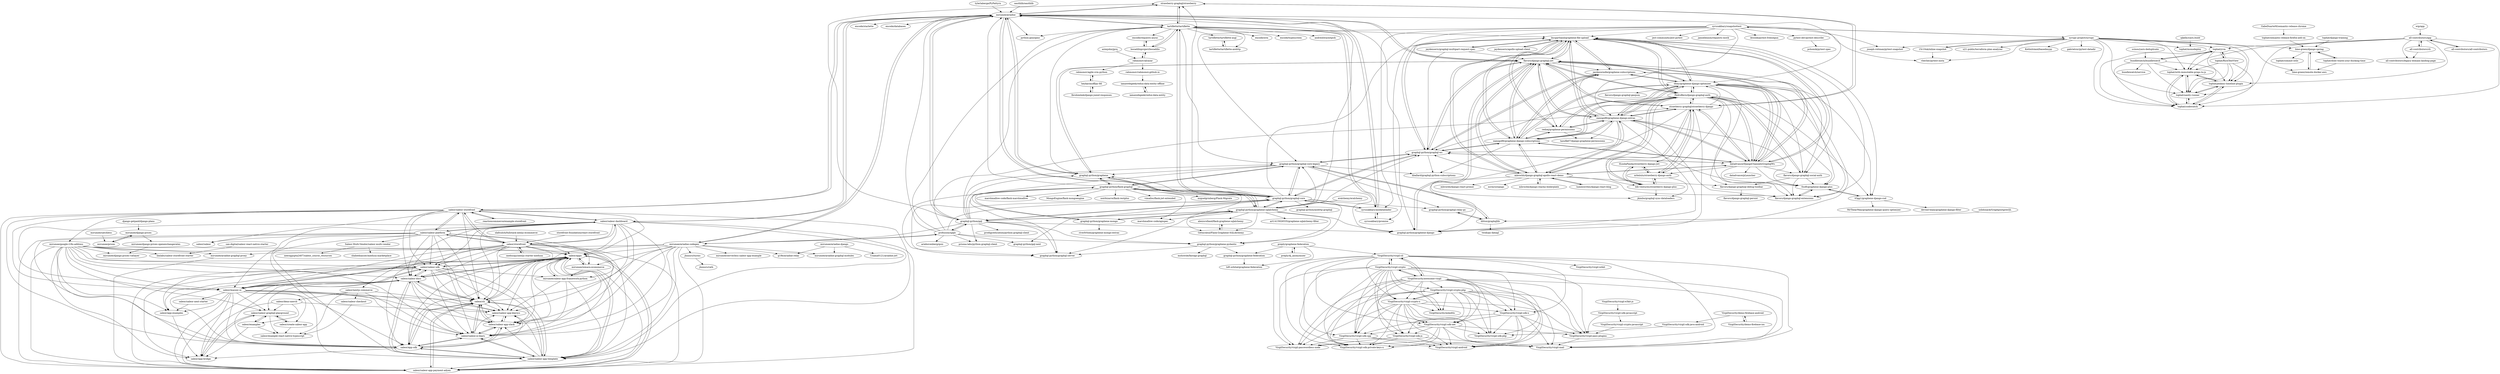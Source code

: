 digraph G {
"strawberry-graphql/strawberry" -> "mirumee/ariadne" ["e"=1]
"strawberry-graphql/strawberry" -> "strawberry-graphql/strawberry-django" ["e"=1]
"strawberry-graphql/strawberry" -> "tartiflette/tartiflette" ["e"=1]
"saleor/saleor-storefront" -> "saleor/saleor-dashboard"
"saleor/saleor-storefront" -> "saleor/saleor-platform"
"saleor/saleor-storefront" -> "saleor/saleor-sdk"
"saleor/saleor-storefront" -> "saleor/saleor-docs"
"saleor/saleor-storefront" -> "saleor/storefront"
"saleor/saleor-storefront" -> "saleor/macaw-ui"
"saleor/saleor-storefront" -> "mirumee/ariadne"
"saleor/saleor-storefront" -> "saleor/saleor" ["e"=1]
"saleor/saleor-storefront" -> "saleor/apps"
"saleor/saleor-storefront" -> "mirumee/google-i18n-address"
"saleor/saleor-storefront" -> "saleor/cli"
"saleor/saleor-storefront" -> "saleor/saleor-app-template"
"saleor/saleor-storefront" -> "reactioncommerce/example-storefront" ["e"=1]
"saleor/saleor-storefront" -> "saleor/saleor-app-payment-adyen"
"saleor/saleor-storefront" -> "saleor/app-sdk"
"saleor/saleor-dashboard" -> "saleor/saleor-storefront"
"saleor/saleor-dashboard" -> "saleor/storefront"
"saleor/saleor-dashboard" -> "saleor/saleor-platform"
"saleor/saleor-dashboard" -> "saleor/cli"
"saleor/saleor-dashboard" -> "saleor/saleor-sdk"
"saleor/saleor-dashboard" -> "saleor/apps"
"saleor/saleor-dashboard" -> "saleor/saleor-docs"
"saleor/saleor-dashboard" -> "saleor/saleor-app-template"
"saleor/saleor-dashboard" -> "saleor/macaw-ui"
"saleor/saleor-dashboard" -> "saleor/app-sdk"
"saleor/saleor-dashboard" -> "saleor/saleor.io-learn"
"saleor/saleor-dashboard" -> "saleor/saleor-app-slack"
"saleor/saleor-dashboard" -> "saleor/saleor-app-payment-adyen"
"saleor/saleor-dashboard" -> "mirumee/ariadne"
"saleor/saleor-dashboard" -> "saleor/saleor-app-klaviyo"
"scinos/yarn-deduplicate" -> "bundlewatch/bundlewatch" ["e"=1]
"encode/requests-async" -> "bocadilloproject/bocadillo" ["e"=1]
"tophat/with-immutable-props-to-js" -> "tophat/jenkins-timeline-plugin"
"tophat/with-immutable-props-to-js" -> "tophat/codewatch"
"tophat/with-immutable-props-to-js" -> "tophat/sanity-runner"
"flavors/django-graphql-jwt" -> "PedroBern/django-graphql-auth"
"flavors/django-graphql-jwt" -> "graphql-python/graphene-django" ["e"=1]
"flavors/django-graphql-jwt" -> "eamigo86/graphene-django-extras"
"flavors/django-graphql-jwt" -> "tfoxy/graphene-django-optimizer"
"flavors/django-graphql-jwt" -> "lmcgartland/graphene-file-upload"
"flavors/django-graphql-jwt" -> "datadvance/DjangoChannelsGraphqlWs"
"flavors/django-graphql-jwt" -> "flavors/django-graphql-social-auth"
"flavors/django-graphql-jwt" -> "eamigo86/graphene-django-subscriptions"
"flavors/django-graphql-jwt" -> "graphql-python/graphene" ["e"=1]
"flavors/django-graphql-jwt" -> "mbrochh/django-graphql-apollo-react-demo"
"flavors/django-graphql-jwt" -> "mirumee/ariadne"
"flavors/django-graphql-jwt" -> "graphql-python/graphql-ws"
"flavors/django-graphql-jwt" -> "strawberry-graphql/strawberry-django"
"flavors/django-graphql-jwt" -> "redzej/graphene-permissions"
"flavors/django-graphql-jwt" -> "jaydenwindle/graphene-subscriptions"
"tophat/RichTextView" -> "tophat/with-immutable-props-to-js" ["e"=1]
"tophat/RichTextView" -> "tophat/codewatch" ["e"=1]
"tophat/RichTextView" -> "tophat/sanity-runner" ["e"=1]
"tophat/RichTextView" -> "tophat/jenkins-timeline-plugin" ["e"=1]
"tophat/RichTextView" -> "tophat/yvm" ["e"=1]
"jaydenseric/graphql-multipart-request-spec" -> "lmcgartland/graphene-file-upload" ["e"=1]
"jaydenseric/graphql-multipart-request-spec" -> "flavors/django-graphql-jwt" ["e"=1]
"jaydenseric/graphql-multipart-request-spec" -> "graphql-python/graphql-ws" ["e"=1]
"mirumee/ariadne" -> "strawberry-graphql/strawberry" ["e"=1]
"mirumee/ariadne" -> "tartiflette/tartiflette"
"mirumee/ariadne" -> "graphql-python/graphql-core"
"mirumee/ariadne" -> "graphql-python/graphene" ["e"=1]
"mirumee/ariadne" -> "graphql-python/graphene-django" ["e"=1]
"mirumee/ariadne" -> "flavors/django-graphql-jwt"
"mirumee/ariadne" -> "saleor/saleor-dashboard"
"mirumee/ariadne" -> "mirumee/ariadne-codegen"
"mirumee/ariadne" -> "graphql-python/gql"
"mirumee/ariadne" -> "syrusakbary/aiodataloader"
"mirumee/ariadne" -> "encode/starlette" ["e"=1]
"mirumee/ariadne" -> "python-gino/gino" ["e"=1]
"mirumee/ariadne" -> "tfoxy/graphene-django-optimizer"
"mirumee/ariadne" -> "saleor/saleor-storefront"
"mirumee/ariadne" -> "encode/databases" ["e"=1]
"mirumee/satchless" -> "mirumee/prices" ["e"=1]
"eamigo86/graphene-django-extras" -> "eamigo86/graphene-django-subscriptions"
"eamigo86/graphene-django-extras" -> "tfoxy/graphene-django-optimizer"
"eamigo86/graphene-django-extras" -> "flavors/django-graphql-jwt"
"eamigo86/graphene-django-extras" -> "datadvance/DjangoChannelsGraphqlWs"
"eamigo86/graphene-django-extras" -> "PedroBern/django-graphql-auth"
"eamigo86/graphene-django-extras" -> "lmcgartland/graphene-file-upload"
"eamigo86/graphene-django-extras" -> "flavors/django-graphql-extensions"
"eamigo86/graphene-django-extras" -> "redzej/graphene-permissions"
"eamigo86/graphene-django-extras" -> "jaydenwindle/graphene-subscriptions"
"eamigo86/graphene-django-extras" -> "0soft/graphene-django-plus"
"eamigo86/graphene-django-extras" -> "graphql-python/graphene-django" ["e"=1]
"eamigo86/graphene-django-extras" -> "mbrochh/django-graphql-apollo-react-demo"
"eamigo86/graphene-django-extras" -> "graphql-python/graphql-ws"
"eamigo86/graphene-django-extras" -> "strawberry-graphql/strawberry-django"
"eamigo86/graphene-django-extras" -> "taoufik07/django-graphene-permissions"
"eamigo86/graphene-django-subscriptions" -> "datadvance/DjangoChannelsGraphqlWs"
"eamigo86/graphene-django-subscriptions" -> "eamigo86/graphene-django-extras"
"eamigo86/graphene-django-subscriptions" -> "jaydenwindle/graphene-subscriptions"
"eamigo86/graphene-django-subscriptions" -> "graphql-python/graphql-ws"
"eamigo86/graphene-django-subscriptions" -> "hballard/graphql-python-subscriptions"
"eamigo86/graphene-django-subscriptions" -> "lmcgartland/graphene-file-upload"
"eamigo86/graphene-django-subscriptions" -> "PedroBern/django-graphql-auth"
"eamigo86/graphene-django-subscriptions" -> "tfoxy/graphene-django-optimizer"
"eamigo86/graphene-django-subscriptions" -> "redzej/graphene-permissions"
"eamigo86/graphene-django-subscriptions" -> "mbrochh/django-graphql-apollo-react-demo"
"eamigo86/graphene-django-subscriptions" -> "flavors/django-graphql-jwt"
"datadvance/DjangoChannelsGraphqlWs" -> "graphql-python/graphql-ws"
"datadvance/DjangoChannelsGraphqlWs" -> "eamigo86/graphene-django-subscriptions"
"datadvance/DjangoChannelsGraphqlWs" -> "jaydenwindle/graphene-subscriptions"
"datadvance/DjangoChannelsGraphqlWs" -> "tfoxy/graphene-django-optimizer"
"datadvance/DjangoChannelsGraphqlWs" -> "eamigo86/graphene-django-extras"
"datadvance/DjangoChannelsGraphqlWs" -> "PedroBern/django-graphql-auth"
"datadvance/DjangoChannelsGraphqlWs" -> "flavors/django-graphql-social-auth"
"datadvance/DjangoChannelsGraphqlWs" -> "flavors/django-graphql-jwt"
"datadvance/DjangoChannelsGraphqlWs" -> "lmcgartland/graphene-file-upload"
"datadvance/DjangoChannelsGraphqlWs" -> "flavors/django-graphql-extensions"
"datadvance/DjangoChannelsGraphqlWs" -> "nrbnlulu/strawberry-django-auth"
"datadvance/DjangoChannelsGraphqlWs" -> "0soft/graphene-django-plus"
"datadvance/DjangoChannelsGraphqlWs" -> "datadvance/pLauncher"
"datadvance/DjangoChannelsGraphqlWs" -> "strawberry-graphql/strawberry-django"
"datadvance/DjangoChannelsGraphqlWs" -> "mbrochh/django-graphql-apollo-react-demo"
"tartiflette/tartiflette" -> "mirumee/ariadne"
"tartiflette/tartiflette" -> "tartiflette/tartiflette-asgi"
"tartiflette/tartiflette" -> "graphql-python/graphql-core"
"tartiflette/tartiflette" -> "tartiflette/tartiflette-aiohttp"
"tartiflette/tartiflette" -> "strawberry-graphql/strawberry" ["e"=1]
"tartiflette/tartiflette" -> "syrusakbary/aiodataloader"
"tartiflette/tartiflette" -> "bocadilloproject/bocadillo"
"tartiflette/tartiflette" -> "encode/orm" ["e"=1]
"tartiflette/tartiflette" -> "graphql-python/graphql-core-legacy"
"tartiflette/tartiflette" -> "lmcgartland/graphene-file-upload"
"tartiflette/tartiflette" -> "encode/typesystem" ["e"=1]
"tartiflette/tartiflette" -> "python-gino/gino" ["e"=1]
"tartiflette/tartiflette" -> "encode/requests-async" ["e"=1]
"tartiflette/tartiflette" -> "graphql-python/graphene" ["e"=1]
"tartiflette/tartiflette" -> "andreoliwa/nitpick" ["e"=1]
"alexisrolland/flask-graphene-sqlalchemy" -> "Getmrahul/Flask-Graphene-SQLAlchemy"
"all-contributors/app" -> "all-contributors/cli"
"all-contributors/app" -> "tophat/with-immutable-props-to-js"
"all-contributors/app" -> "all-contributors/legacy-domain-landing-page"
"all-contributors/app" -> "tophat/codewatch"
"all-contributors/app" -> "tophat/sanity-runner"
"all-contributors/app" -> "tophat/jenkins-timeline-plugin"
"all-contributors/app" -> "all-contributors/all-contributors" ["e"=1]
"all-contributors/app" -> "tophat/yvm"
"reactioncommerce/example-storefront" -> "saleor/saleor-storefront" ["e"=1]
"flavors/django-graphql-extensions" -> "0soft/graphene-django-plus"
"profusion/sgqlc" -> "graphql-python/gql"
"profusion/sgqlc" -> "mirumee/ariadne-codegen"
"profusion/sgqlc" -> "prisma-labs/python-graphql-client"
"profusion/sgqlc" -> "graphql-python/gql-next"
"profusion/sgqlc" -> "graphql-python/graphql-core"
"profusion/sgqlc" -> "tartiflette/tartiflette"
"profusion/sgqlc" -> "mirumee/ariadne"
"profusion/sgqlc" -> "graphql-python/graphene-pydantic"
"profusion/sgqlc" -> "strawberry-graphql/strawberry-django"
"profusion/sgqlc" -> "ariebovenberg/quiz"
"bocadilloproject/bocadillo" -> "rahmonov/alcazar"
"bocadilloproject/bocadillo" -> "tartiflette/tartiflette"
"bocadilloproject/bocadillo" -> "encode/requests-async" ["e"=1]
"lmcgartland/graphene-file-upload" -> "flavors/django-graphql-jwt"
"lmcgartland/graphene-file-upload" -> "tfoxy/graphene-django-optimizer"
"lmcgartland/graphene-file-upload" -> "eamigo86/graphene-django-subscriptions"
"lmcgartland/graphene-file-upload" -> "jaydenwindle/graphene-subscriptions"
"lmcgartland/graphene-file-upload" -> "redzej/graphene-permissions"
"lmcgartland/graphene-file-upload" -> "eamigo86/graphene-django-extras"
"lmcgartland/graphene-file-upload" -> "PedroBern/django-graphql-auth"
"lmcgartland/graphene-file-upload" -> "graphql-python/graphql-ws"
"lmcgartland/graphene-file-upload" -> "datadvance/DjangoChannelsGraphqlWs"
"lmcgartland/graphene-file-upload" -> "flavors/django-graphql-social-auth"
"lmcgartland/graphene-file-upload" -> "flavors/django-graphql-extensions"
"lmcgartland/graphene-file-upload" -> "jaydenseric/graphql-multipart-request-spec" ["e"=1]
"lmcgartland/graphene-file-upload" -> "mbrochh/django-graphql-apollo-react-demo"
"lmcgartland/graphene-file-upload" -> "jaydenseric/apollo-upload-client" ["e"=1]
"lmcgartland/graphene-file-upload" -> "tOgg1/graphene-django-cud"
"graphql-python/graphene-pydantic" -> "graphql-python/graphene-federation"
"graphql-python/graphene-pydantic" -> "graphql-python/graphql-server"
"graphql-python/graphene-pydantic" -> "moluwole/fastapi-graphql"
"rahmonov/alcazar" -> "bocadilloproject/bocadillo"
"rahmonov/alcazar" -> "rahmonov/agile-crm-python"
"rahmonov/alcazar" -> "rahmonov/rahmonov.github.io"
"graphql-python/graphql-ws" -> "datadvance/DjangoChannelsGraphqlWs"
"graphql-python/graphql-ws" -> "eamigo86/graphene-django-subscriptions"
"graphql-python/graphql-ws" -> "jaydenwindle/graphene-subscriptions"
"graphql-python/graphql-ws" -> "graphql-python/graphql-core"
"graphql-python/graphql-ws" -> "hballard/graphql-python-subscriptions"
"graphql-python/graphql-ws" -> "lmcgartland/graphene-file-upload"
"graphql-python/graphql-ws" -> "graphql-python/graphql-core-legacy"
"graphql-python/graphql-ws" -> "flavors/django-graphql-jwt"
"graphql-python/graphql-core" -> "syrusakbary/aiodataloader"
"graphql-python/graphql-core" -> "graphql-python/graphql-ws"
"graphql-python/graphql-core" -> "mirumee/ariadne"
"graphql-python/graphql-core" -> "graphql-python/graphql-core-legacy"
"graphql-python/graphql-core" -> "graphql-python/graphql-server"
"graphql-python/graphql-core" -> "tartiflette/tartiflette"
"graphql-python/graphql-core" -> "graphql-python/gql"
"graphql-python/graphql-core" -> "graphql-python/graphql-relay-py"
"graphql-python/graphql-core" -> "strawberry-graphql/strawberry" ["e"=1]
"graphql-python/graphql-core" -> "lmcgartland/graphene-file-upload"
"graphql-python/graphql-core" -> "graphql-python/graphene-pydantic"
"graphql-python/graphql-core" -> "graphql-python/graphene-sqlalchemy"
"graphql-python/graphql-core" -> "graphql-python/aiohttp-graphql"
"graphql-python/graphql-core" -> "graphql-python/graphene" ["e"=1]
"graphql-python/graphql-core" -> "graphql-python/gql-next"
"bundlewatch/bundlewatch" -> "tophat/with-immutable-props-to-js"
"bundlewatch/bundlewatch" -> "tophat/codewatch"
"bundlewatch/bundlewatch" -> "tophat/sanity-runner"
"bundlewatch/bundlewatch" -> "tophat/jenkins-timeline-plugin"
"bundlewatch/bundlewatch" -> "bundlewatch/service"
"bundlewatch/bundlewatch" -> "tophat/yvm"
"saleor/saleor-docs" -> "saleor/cli"
"saleor/saleor-docs" -> "saleor/saleor-sdk"
"saleor/saleor-docs" -> "saleor/saleor-app-template"
"saleor/saleor-docs" -> "saleor/saleor-app-payment-adyen"
"saleor/saleor-docs" -> "saleor/saleor-app-slack"
"saleor/saleor-docs" -> "saleor/app-sdk"
"saleor/saleor-docs" -> "saleor/apps"
"saleor/saleor-docs" -> "saleor/saleor.io-learn"
"saleor/saleor-docs" -> "saleor/macaw-ui"
"saleor/saleor-docs" -> "saleor/saleor-app-klaviyo"
"saleor/saleor-docs" -> "saleor/saleor-graphql-playground"
"GabeDuarteM/semantic-release-chrome" -> "tophat/semantic-release-firefox-add-on"
"tfoxy/graphene-django-optimizer" -> "eamigo86/graphene-django-extras"
"tfoxy/graphene-django-optimizer" -> "flavors/django-graphql-jwt"
"tfoxy/graphene-django-optimizer" -> "0soft/graphene-django-plus"
"tfoxy/graphene-django-optimizer" -> "flavors/django-graphiql-debug-toolbar"
"tfoxy/graphene-django-optimizer" -> "PedroBern/django-graphql-auth"
"tfoxy/graphene-django-optimizer" -> "lmcgartland/graphene-file-upload"
"tfoxy/graphene-django-optimizer" -> "jaydenwindle/graphene-subscriptions"
"tfoxy/graphene-django-optimizer" -> "datadvance/DjangoChannelsGraphqlWs"
"tfoxy/graphene-django-optimizer" -> "eamigo86/graphene-django-subscriptions"
"tfoxy/graphene-django-optimizer" -> "redzej/graphene-permissions"
"tfoxy/graphene-django-optimizer" -> "tOgg1/graphene-django-cud"
"tfoxy/graphene-django-optimizer" -> "flavors/django-graphql-extensions"
"tfoxy/graphene-django-optimizer" -> "graphql-python/graphene-django" ["e"=1]
"tfoxy/graphene-django-optimizer" -> "flavors/django-graphql-geojson"
"tfoxy/graphene-django-optimizer" -> "flavors/django-graphql-social-auth"
"tophat/yvm" -> "tophat/sanity-runner"
"tophat/yvm" -> "tophat/with-immutable-props-to-js"
"tophat/yvm" -> "tophat/jenkins-timeline-plugin"
"tophat/yvm" -> "tophat/codewatch"
"tophat/yvm" -> "tophat/RichTextView" ["e"=1]
"tophat/yvm" -> "bundlewatch/bundlewatch"
"flavors/django-graphiql-debug-toolbar" -> "flavors/django-graphql-persist"
"graphql-python/graphene-mongo" -> "graphql-python/flask-graphql"
"graphql-python/graphene-mongo" -> "graphql-python/graphene-sqlalchemy"
"graphql-python/graphene-mongo" -> "riverfr0zen/graphene-mongo-extras"
"redzej/graphene-permissions" -> "taoufik07/django-graphene-permissions"
"redzej/graphene-permissions" -> "0soft/graphene-django-plus"
"redzej/graphene-permissions" -> "lmcgartland/graphene-file-upload"
"redzej/graphene-permissions" -> "eamigo86/graphene-django-subscriptions"
"redzej/graphene-permissions" -> "eamigo86/graphene-django-extras"
"redzej/graphene-permissions" -> "tfoxy/graphene-django-optimizer"
"flavors/django-graphql-social-auth" -> "flavors/django-graphql-extensions"
"flavors/django-graphql-social-auth" -> "flavors/django-graphiql-debug-toolbar"
"flavors/django-graphql-social-auth" -> "PedroBern/django-graphql-auth"
"flavors/django-graphql-social-auth" -> "0soft/graphene-django-plus"
"heykarimoff/py-fdl" -> "rahmonov/agile-crm-python"
"heykarimoff/py-fdl" -> "Ibrohimbek/django-jsend-responses"
"Ibrohimbek/django-jsend-responses" -> "heykarimoff/py-fdl"
"tophat/django-training" -> "lime-green/django-spring"
"saleor/macaw-ui" -> "saleor/app-sdk"
"saleor/macaw-ui" -> "saleor/saleor.io-learn"
"saleor/macaw-ui" -> "saleor/cli"
"saleor/macaw-ui" -> "saleor/app-bridge"
"saleor/macaw-ui" -> "saleor/saleor-app-template"
"saleor/macaw-ui" -> "saleor/saleor-app-slack"
"saleor/macaw-ui" -> "saleor/app-examples"
"saleor/macaw-ui" -> "saleor/saleor-graphql-playground"
"saleor/macaw-ui" -> "saleor/saleor-app-klaviyo"
"saleor/macaw-ui" -> "saleor/saleor-sdk"
"saleor/macaw-ui" -> "saleor/saleor-app-payment-adyen"
"saleor/macaw-ui" -> "saleor/apps"
"saleor/macaw-ui" -> "saleor/saleor-next-starter"
"saleor/macaw-ui" -> "saleor/saleor-docs"
"saleor/macaw-ui" -> "saleor/create-saleor-app"
"preply/graphene-federation" -> "preply/dj_anonymizer"
"preply/graphene-federation" -> "graphql-python/graphene-federation"
"preply/graphene-federation" -> "VirgilSecurity/virgil-cli"
"preply/graphene-federation" -> "loft-orbital/graphene-federation"
"VirgilSecurity/virgil-e3kit-js" -> "VirgilSecurity/virgil-sdk-javascript"
"tartiflette/tartiflette-asgi" -> "tartiflette/tartiflette-aiohttp"
"VirgilSecurity/demo-firebase-ios" -> "VirgilSecurity/demo-firebase-android"
"VirgilSecurity/demo-firebase-android" -> "VirgilSecurity/demo-firebase-ios"
"VirgilSecurity/demo-firebase-android" -> "VirgilSecurity/virgil-sdk-java-android"
"iamawebgeek/redux-data-entity" -> "iamawebgeek/redux-data-entity-offline"
"tophat/codewatch" -> "tophat/jenkins-timeline-plugin"
"tophat/codewatch" -> "tophat/sanity-runner"
"tophat/codewatch" -> "tophat/with-immutable-props-to-js"
"tophat/jenkins-timeline-plugin" -> "tophat/codewatch"
"tophat/jenkins-timeline-plugin" -> "tophat/sanity-runner"
"tophat/jenkins-timeline-plugin" -> "tophat/with-immutable-props-to-js"
"tophat/sanity-runner" -> "tophat/jenkins-timeline-plugin"
"tophat/sanity-runner" -> "tophat/codewatch"
"tophat/sanity-runner" -> "tophat/with-immutable-props-to-js"
"tartiflette/tartiflette-aiohttp" -> "tartiflette/tartiflette-asgi"
"iamawebgeek/redux-data-entity-offline" -> "iamawebgeek/redux-data-entity"
"oauthlib/oauthlib" -> "mirumee/ariadne" ["e"=1]
"saleor/saleor-platform" -> "saleor/saleor-dashboard"
"saleor/saleor-platform" -> "saleor/saleor-storefront"
"saleor/saleor-platform" -> "saleor/storefront"
"saleor/saleor-platform" -> "saleor/saleor-docs"
"saleor/saleor-platform" -> "saleor/saleor-sdk"
"saleor/saleor-platform" -> "saleor/apps"
"saleor/saleor-platform" -> "saleor/macaw-ui"
"saleor/saleor-platform" -> "saleor/cli"
"saleor/saleor-platform" -> "saleor/saleor-app-template"
"saleor/saleor-platform" -> "saleor/saleor.io-learn"
"saleor/saleor-platform" -> "saleor/app-sdk"
"saleor/saleor-platform" -> "mirumee/saleor-app-framework-python"
"saleor/saleor-platform" -> "saleor/saleor-app-payment-adyen"
"saleor/saleor-platform" -> "Saleor-Multi-Vendor/saleor-multi-vendor"
"saleor/saleor-platform" -> "saleor/saleor" ["e"=1]
"azimjohn/jprq" -> "rahmonov/alcazar" ["e"=1]
"VirgilSecurity/virgil-crypto" -> "VirgilSecurity/virgil-sdk-cpp"
"VirgilSecurity/virgil-crypto" -> "VirgilSecurity/virgil-sdk-net"
"VirgilSecurity/virgil-crypto" -> "VirgilSecurity/virgil-pass-plugins"
"VirgilSecurity/virgil-crypto" -> "VirgilSecurity/virgil-mail"
"VirgilSecurity/virgil-crypto" -> "VirgilSecurity/virgil-sdk-private-keys-x"
"VirgilSecurity/virgil-crypto" -> "VirgilSecurity/virgil-android"
"VirgilSecurity/virgil-crypto" -> "VirgilSecurity/virgil-crypto-x"
"VirgilSecurity/virgil-crypto" -> "VirgilSecurity/virgil-sdk-js"
"VirgilSecurity/virgil-crypto" -> "VirgilSecurity/virgil-passwordless-node"
"VirgilSecurity/virgil-crypto" -> "VirgilSecurity/virgil-sdk-x"
"VirgilSecurity/virgil-crypto" -> "VirgilSecurity/mbedtls"
"VirgilSecurity/virgil-crypto" -> "VirgilSecurity/virgil-crypto-php"
"VirgilSecurity/virgil-crypto" -> "VirgilSecurity/virgil-sdk-php"
"VirgilSecurity/virgil-crypto" -> "VirgilSecurity/virgil-cli"
"VirgilSecurity/virgil-crypto" -> "VirgilSecurity/awesome-virgil"
"syrupy-project/syrupy" -> "syrusakbary/snapshottest"
"syrupy-project/syrupy" -> "tophat/with-immutable-props-to-js"
"syrupy-project/syrupy" -> "joseph-roitman/pytest-snapshot"
"syrupy-project/syrupy" -> "15r10nk/inline-snapshot" ["e"=1]
"syrupy-project/syrupy" -> "tophat/codewatch"
"syrupy-project/syrupy" -> "tophat/sanity-runner"
"syrupy-project/syrupy" -> "lime-green/django-spring"
"syrupy-project/syrupy" -> "tophat/jenkins-timeline-plugin"
"syrupy-project/syrupy" -> "vberlier/pytest-insta"
"syrupy-project/syrupy" -> "tophat/yvm"
"syrupy-project/syrupy" -> "lime-green/remote-docker-aws"
"syrupy-project/syrupy" -> "u21-public/terraform-plan-analyzer"
"syrupy-project/syrupy" -> "KotlinIsland/basedmypy" ["e"=1]
"syrupy-project/syrupy" -> "tophat/monodeploy"
"syrupy-project/syrupy" -> "gabrielcnr/pytest-datadir" ["e"=1]
"jaydenwindle/graphene-subscriptions" -> "datadvance/DjangoChannelsGraphqlWs"
"jaydenwindle/graphene-subscriptions" -> "eamigo86/graphene-django-subscriptions"
"jaydenwindle/graphene-subscriptions" -> "graphql-python/graphql-ws"
"jaydenwindle/graphene-subscriptions" -> "tfoxy/graphene-django-optimizer"
"jaydenwindle/graphene-subscriptions" -> "lmcgartland/graphene-file-upload"
"storefront-foundation/react-storefront" -> "saleor/storefront" ["e"=1]
"ojkelly/yarn.build" -> "tophat/monodeploy" ["e"=1]
"lime-green/remote-docker-aws" -> "lime-green/django-spring"
"saleor/saleor-sdk" -> "saleor/cli"
"saleor/saleor-sdk" -> "saleor/saleor-docs"
"saleor/saleor-sdk" -> "saleor/app-sdk"
"saleor/saleor-sdk" -> "saleor/saleor.io-learn"
"saleor/saleor-sdk" -> "saleor/apps"
"saleor/saleor-sdk" -> "saleor/saleor-app-template"
"saleor/saleor-sdk" -> "saleor/saleor-app-payment-adyen"
"saleor/saleor-sdk" -> "saleor/macaw-ui"
"saleor/saleor-sdk" -> "saleor/saleor-app-klaviyo"
"saleor/saleor-sdk" -> "saleor/app-bridge"
"saleor/saleor-sdk" -> "saleor/saleor-app-slack"
"saleor/saleor-sdk" -> "saleor/app-examples"
"saleor/saleor-sdk" -> "mirumee/saleor-app-framework-python"
"PedroBern/django-graphql-auth" -> "flavors/django-graphql-jwt"
"PedroBern/django-graphql-auth" -> "tfoxy/graphene-django-optimizer"
"PedroBern/django-graphql-auth" -> "flavors/django-graphql-social-auth"
"PedroBern/django-graphql-auth" -> "eamigo86/graphene-django-extras"
"PedroBern/django-graphql-auth" -> "datadvance/DjangoChannelsGraphqlWs"
"PedroBern/django-graphql-auth" -> "eamigo86/graphene-django-subscriptions"
"PedroBern/django-graphql-auth" -> "lmcgartland/graphene-file-upload"
"PedroBern/django-graphql-auth" -> "nrbnlulu/strawberry-django-auth"
"PedroBern/django-graphql-auth" -> "0soft/graphene-django-plus"
"PedroBern/django-graphql-auth" -> "tOgg1/graphene-django-cud"
"PedroBern/django-graphql-auth" -> "strawberry-graphql/strawberry-django"
"PedroBern/django-graphql-auth" -> "blb-ventures/strawberry-django-plus"
"PedroBern/django-graphql-auth" -> "mbrochh/django-graphql-apollo-react-demo"
"PedroBern/django-graphql-auth" -> "flavors/django-graphql-extensions"
"PedroBern/django-graphql-auth" -> "graphql-python/graphql-ws"
"Saleor-Multi-Vendor/saleor-multi-vendor" -> "shahednasser/medusa-marketplace" ["e"=1]
"Saleor-Multi-Vendor/saleor-multi-vendor" -> "neerajgupta2407/saleor_course_resources"
"tOgg1/graphene-django-cud" -> "0soft/graphene-django-plus"
"tOgg1/graphene-django-cud" -> "devind-team/graphene-django-filter"
"tOgg1/graphene-django-cud" -> "MrThearMan/graphene-django-query-optimizer"
"pytest-dev/pytest-describe" -> "pchomik/pytest-spec"
"mirumee/django-prices-openexchangerates" -> "mirumee/django-prices-vatlayer"
"0soft/graphene-django-plus" -> "flavors/django-graphql-extensions"
"0soft/graphene-django-plus" -> "tOgg1/graphene-django-cud"
"tophat/dont-waste-your-ducking-time" -> "lime-green/django-spring"
"tophat/dont-waste-your-ducking-time" -> "lime-green/remote-docker-aws"
"VirgilSecurity/virgil-pass-plugins" -> "VirgilSecurity/virgil-mail"
"lime-green/django-spring" -> "lime-green/remote-docker-aws"
"lime-green/django-spring" -> "tophat/commit-utils"
"lime-green/django-spring" -> "tophat/dont-waste-your-ducking-time"
"tophat/semantic-release-firefox-add-on" -> "lime-green/django-spring"
"medusajs/nextjs-starter-medusa" -> "saleor/storefront" ["e"=1]
"saleor/storefront" -> "saleor/saleor-dashboard"
"saleor/storefront" -> "saleor/cli"
"saleor/storefront" -> "saleor/saleor-platform"
"saleor/storefront" -> "saleor/saleor-docs"
"saleor/storefront" -> "saleor/saleor.io-learn"
"saleor/storefront" -> "saleor/apps"
"saleor/storefront" -> "saleor/saleor-app-template"
"saleor/storefront" -> "saleor/saleor-sdk"
"saleor/storefront" -> "saleor/app-sdk"
"saleor/storefront" -> "saleor/saleor-storefront"
"saleor/storefront" -> "medusajs/nextjs-starter-medusa" ["e"=1]
"saleor/storefront" -> "saleor/macaw-ui"
"saleor/storefront" -> "saleor/saleor-app-slack"
"saleor/storefront" -> "saleor/saleor-app-payment-adyen"
"saleor/storefront" -> "saleor/nextjs-commerce"
"eralchemy/eralchemy" -> "graphql-python/graphene-sqlalchemy" ["e"=1]
"dittos/graphqllib" -> "graphql-python/graphql-relay-py"
"dittos/graphqllib" -> "graphql-python/graphql-core-legacy"
"dittos/graphqllib" -> "twidi/py-dataql"
"strawberry-graphql/strawberry-django" -> "blb-ventures/strawberry-django-plus"
"strawberry-graphql/strawberry-django" -> "nrbnlulu/strawberry-django-auth"
"strawberry-graphql/strawberry-django" -> "strawberry-graphql/strawberry" ["e"=1]
"strawberry-graphql/strawberry-django" -> "KundaPanda/strawberry-django-jwt"
"strawberry-graphql/strawberry-django" -> "flavors/django-graphql-jwt"
"strawberry-graphql/strawberry-django" -> "datadvance/DjangoChannelsGraphqlWs"
"strawberry-graphql/strawberry-django" -> "PedroBern/django-graphql-auth"
"strawberry-graphql/strawberry-django" -> "tfoxy/graphene-django-optimizer"
"strawberry-graphql/strawberry-django" -> "graphql-python/graphene-django" ["e"=1]
"strawberry-graphql/strawberry-django" -> "jkimbo/graphql-sync-dataloaders"
"strawberry-graphql/strawberry-django" -> "eamigo86/graphene-django-extras"
"solidsnack/GraphpostgresQL" -> "dittos/graphqllib" ["e"=1]
"mirumee/ariadne-django" -> "g18e/ariadne-relay"
"mirumee/ariadne-django" -> "mirumee/ariadne-graphql-modules"
"mirumee/ariadne-django" -> "Usama0121/ariadne-jwt"
"saleor/saleor.io-learn" -> "saleor/saleor-app-slack"
"saleor/saleor.io-learn" -> "saleor/saleor-app-klaviyo"
"saleor/saleor.io-learn" -> "saleor/app-sdk"
"saleor/saleor.io-learn" -> "saleor/cli"
"saleor/saleor.io-learn" -> "saleor/saleor-app-template"
"VirgilSecurity/virgil-crypto-php" -> "VirgilSecurity/virgil-sdk-php"
"VirgilSecurity/virgil-crypto-php" -> "VirgilSecurity/virgil-pass-plugins"
"VirgilSecurity/virgil-crypto-php" -> "VirgilSecurity/virgil-mail"
"VirgilSecurity/virgil-crypto-php" -> "VirgilSecurity/virgil-sdk-net"
"VirgilSecurity/virgil-crypto-php" -> "VirgilSecurity/virgil-sdk-private-keys-x"
"VirgilSecurity/virgil-crypto-php" -> "VirgilSecurity/virgil-android"
"VirgilSecurity/virgil-crypto-php" -> "VirgilSecurity/virgil-sdk-js"
"VirgilSecurity/virgil-crypto-php" -> "VirgilSecurity/virgil-sdk-cpp"
"VirgilSecurity/virgil-crypto-php" -> "VirgilSecurity/virgil-sdk-x"
"VirgilSecurity/virgil-crypto-php" -> "VirgilSecurity/virgil-passwordless-node"
"VirgilSecurity/virgil-crypto-php" -> "VirgilSecurity/virgil-crypto-x"
"VirgilSecurity/virgil-crypto-php" -> "VirgilSecurity/mbedtls"
"mirumee/saleor-app-framework-python" -> "saleor/saleor-app-template"
"mirumee/saleor-app-framework-python" -> "saleor/apps"
"mirumee/saleor-app-framework-python" -> "saleor/saleor.io-learn"
"mirumee/saleor-app-framework-python" -> "saleor/saleor-app-klaviyo"
"saleor/nextjs-commerce" -> "saleor/deno-merch"
"saleor/nextjs-commerce" -> "saleor/example-react-native-typescript"
"saleor/nextjs-commerce" -> "saleor/saleor.io-learn"
"saleor/nextjs-commerce" -> "saleor/saleor-checkout"
"saleor/nextjs-commerce" -> "saleor/saleor-app-klaviyo"
"VirgilSecurity/virgil-sdk-net" -> "VirgilSecurity/virgil-mail"
"VirgilSecurity/virgil-sdk-net" -> "VirgilSecurity/virgil-sdk-private-keys-x"
"VirgilSecurity/virgil-sdk-net" -> "VirgilSecurity/virgil-android"
"VirgilSecurity/virgil-sdk-net" -> "VirgilSecurity/virgil-passwordless-node"
"VirgilSecurity/virgil-sdk-net" -> "VirgilSecurity/virgil-pass-plugins"
"VirgilSecurity/virgil-sdk-net" -> "VirgilSecurity/virgil-sdk-cpp"
"VirgilSecurity/virgil-sdk-net" -> "VirgilSecurity/virgil-sdk-php"
"VirgilSecurity/virgil-sdk-net" -> "VirgilSecurity/virgil-sdk-js"
"VirgilSecurity/virgil-cli" -> "VirgilSecurity/virgil-sdk-cpp"
"VirgilSecurity/virgil-cli" -> "VirgilSecurity/awesome-virgil"
"VirgilSecurity/virgil-cli" -> "VirgilSecurity/virgil-crypto"
"VirgilSecurity/virgil-cli" -> "VirgilSecurity/virgil-sdk-net"
"VirgilSecurity/virgil-cli" -> "VirgilSecurity/virgil-iotkit"
"VirgilSecurity/virgil-cli" -> "VirgilSecurity/virgil-crypto-x"
"VirgilSecurity/virgil-cli" -> "VirgilSecurity/virgil-mail"
"VirgilSecurity/virgil-cli" -> "VirgilSecurity/virgil-sdk-private-keys-x"
"VirgilSecurity/virgil-cli" -> "VirgilSecurity/virgil-android"
"VirgilSecurity/virgil-cli" -> "VirgilSecurity/virgil-sdk-x"
"VirgilSecurity/virgil-cli" -> "VirgilSecurity/virgil-passwordless-node"
"VirgilSecurity/virgil-sdk-cpp" -> "VirgilSecurity/virgil-mail"
"VirgilSecurity/virgil-sdk-cpp" -> "VirgilSecurity/virgil-sdk-private-keys-x"
"VirgilSecurity/virgil-sdk-cpp" -> "VirgilSecurity/virgil-android"
"VirgilSecurity/virgil-sdk-cpp" -> "VirgilSecurity/virgil-passwordless-node"
"KundaPanda/strawberry-django-jwt" -> "blb-ventures/strawberry-django-plus"
"KundaPanda/strawberry-django-jwt" -> "nrbnlulu/strawberry-django-auth"
"saleor/examples" -> "saleor/example-react-native-typescript"
"saleor/examples" -> "saleor/app-bridge"
"saleor/examples" -> "saleor/saleor-graphql-playground"
"saleor/app-bridge" -> "saleor/saleor-graphql-playground"
"saleor/create-saleor-app" -> "saleor/example-react-native-typescript"
"saleor/create-saleor-app" -> "saleor/saleor-graphql-playground"
"graphql-python/graphene" -> "graphql-python/graphene-sqlalchemy" ["e"=1]
"graphql-python/graphene" -> "mirumee/ariadne" ["e"=1]
"graphql-python/graphene" -> "graphql-python/flask-graphql" ["e"=1]
"graphql-python/graphene" -> "flavors/django-graphql-jwt" ["e"=1]
"VirgilSecurity/virgil-crypto-x" -> "VirgilSecurity/virgil-sdk-net"
"VirgilSecurity/virgil-crypto-x" -> "VirgilSecurity/virgil-mail"
"VirgilSecurity/virgil-crypto-x" -> "VirgilSecurity/virgil-sdk-private-keys-x"
"VirgilSecurity/virgil-crypto-x" -> "VirgilSecurity/virgil-android"
"VirgilSecurity/virgil-crypto-x" -> "VirgilSecurity/virgil-sdk-cpp"
"VirgilSecurity/virgil-crypto-x" -> "VirgilSecurity/virgil-passwordless-node"
"VirgilSecurity/virgil-crypto-x" -> "VirgilSecurity/virgil-sdk-php"
"VirgilSecurity/virgil-crypto-x" -> "VirgilSecurity/virgil-sdk-x"
"VirgilSecurity/virgil-crypto-x" -> "VirgilSecurity/virgil-sdk-js"
"VirgilSecurity/virgil-crypto-x" -> "VirgilSecurity/virgil-crypto-php"
"VirgilSecurity/virgil-crypto-x" -> "VirgilSecurity/virgil-pass-plugins"
"VirgilSecurity/virgil-crypto-x" -> "VirgilSecurity/mbedtls"
"VirgilSecurity/awesome-virgil" -> "VirgilSecurity/virgil-cli"
"VirgilSecurity/awesome-virgil" -> "VirgilSecurity/virgil-crypto"
"VirgilSecurity/awesome-virgil" -> "VirgilSecurity/virgil-sdk-net"
"VirgilSecurity/awesome-virgil" -> "VirgilSecurity/virgil-sdk-cpp"
"VirgilSecurity/awesome-virgil" -> "VirgilSecurity/virgil-crypto-x"
"VirgilSecurity/awesome-virgil" -> "VirgilSecurity/virgil-mail"
"VirgilSecurity/awesome-virgil" -> "VirgilSecurity/virgil-sdk-private-keys-x"
"VirgilSecurity/awesome-virgil" -> "VirgilSecurity/virgil-android"
"VirgilSecurity/awesome-virgil" -> "VirgilSecurity/virgil-sdk-js"
"VirgilSecurity/awesome-virgil" -> "VirgilSecurity/virgil-sdk-x"
"VirgilSecurity/awesome-virgil" -> "VirgilSecurity/virgil-crypto-php"
"VirgilSecurity/awesome-virgil" -> "VirgilSecurity/virgil-passwordless-node"
"VirgilSecurity/awesome-virgil" -> "VirgilSecurity/virgil-pass-plugins"
"VirgilSecurity/awesome-virgil" -> "VirgilSecurity/mbedtls"
"VirgilSecurity/awesome-virgil" -> "VirgilSecurity/virgil-sdk-php"
"jhnnsrs/turms" -> "jhnnsrs/rath"
"olafsulich/fullstack-nextjs-ecommerce" -> "saleor/storefront" ["e"=1]
"graphql-python/graphql-relay-py" -> "dittos/graphqllib"
"graphql-python/graphql-core-legacy" -> "dittos/graphqllib"
"graphql-python/graphql-core-legacy" -> "graphql-python/graphql-relay-py"
"graphql-python/graphql-core-legacy" -> "graphql-python/graphql-core"
"graphql-python/graphql-core-legacy" -> "hballard/graphql-python-subscriptions"
"graphql-python/graphql-core-legacy" -> "graphql-python/graphql-ws"
"graphql-python/graphql-core-legacy" -> "graphql-python/graphql-server"
"graphql-python/graphql-core-legacy" -> "graphql-python/flask-graphql"
"graphql-python/graphql-core-legacy" -> "graphql-python/graphene" ["e"=1]
"saleor/cli" -> "saleor/saleor-app-slack"
"saleor/cli" -> "saleor/saleor.io-learn"
"saleor/cli" -> "saleor/app-sdk"
"saleor/cli" -> "saleor/saleor-app-payment-adyen"
"saleor/cli" -> "saleor/saleor-app-klaviyo"
"saleor/cli" -> "saleor/apps"
"saleor/cli" -> "saleor/saleor-app-template"
"saleor/cli" -> "saleor/saleor-docs"
"mirumee/google-i18n-address" -> "saleor/apps"
"mirumee/google-i18n-address" -> "saleor/macaw-ui"
"mirumee/google-i18n-address" -> "saleor/app-examples"
"mirumee/google-i18n-address" -> "saleor/app-bridge"
"mirumee/google-i18n-address" -> "saleor/cli"
"mirumee/google-i18n-address" -> "saleor/app-sdk"
"mirumee/google-i18n-address" -> "saleor/saleor-docs"
"mirumee/google-i18n-address" -> "mirumee/nimara-ecommerce"
"mirumee/google-i18n-address" -> "saleor/saleor-app-payment-adyen"
"mirumee/google-i18n-address" -> "mirumee/django-prices-vatlayer"
"mirumee/google-i18n-address" -> "limlabs/saleor-storefront-starter"
"mirumee/google-i18n-address" -> "saleor/saleor-graphql-playground"
"mirumee/google-i18n-address" -> "mirumee/ariadne-graphql-proxy"
"mirumee/google-i18n-address" -> "saleor/saleor-sdk"
"mirumee/google-i18n-address" -> "saleor/saleor.io-learn"
"blb-ventures/strawberry-django-plus" -> "strawberry-graphql/strawberry-django"
"blb-ventures/strawberry-django-plus" -> "KundaPanda/strawberry-django-jwt"
"blb-ventures/strawberry-django-plus" -> "nrbnlulu/strawberry-django-auth"
"blb-ventures/strawberry-django-plus" -> "jkimbo/graphql-sync-dataloaders"
"nrbnlulu/strawberry-django-auth" -> "blb-ventures/strawberry-django-plus"
"nrbnlulu/strawberry-django-auth" -> "KundaPanda/strawberry-django-jwt"
"nrbnlulu/strawberry-django-auth" -> "strawberry-graphql/strawberry-django"
"nrbnlulu/strawberry-django-auth" -> "jkimbo/graphql-sync-dataloaders"
"saleor/saleor-app-template" -> "saleor/app-sdk"
"saleor/saleor-app-template" -> "saleor/saleor-app-slack"
"saleor/saleor-app-template" -> "saleor/saleor-app-klaviyo"
"saleor/saleor-app-template" -> "saleor/saleor.io-learn"
"saleor/saleor-app-template" -> "saleor/cli"
"saleor/saleor-app-template" -> "saleor/saleor-docs"
"saleor/saleor-app-template" -> "saleor/saleor-app-payment-adyen"
"saleor/saleor-app-template" -> "saleor/apps"
"VirgilSecurity/virgil-sdk-javascript" -> "VirgilSecurity/virgil-pass-plugins"
"VirgilSecurity/virgil-sdk-javascript" -> "VirgilSecurity/virgil-crypto-javascript"
"VirgilSecurity/virgil-crypto-javascript" -> "VirgilSecurity/virgil-pass-plugins"
"VirgilSecurity/virgil-sdk-js" -> "VirgilSecurity/virgil-mail"
"VirgilSecurity/virgil-sdk-js" -> "VirgilSecurity/virgil-sdk-private-keys-x"
"VirgilSecurity/virgil-sdk-js" -> "VirgilSecurity/virgil-android"
"VirgilSecurity/virgil-sdk-js" -> "VirgilSecurity/virgil-passwordless-node"
"VirgilSecurity/virgil-sdk-x" -> "VirgilSecurity/virgil-pass-plugins"
"VirgilSecurity/virgil-sdk-x" -> "VirgilSecurity/virgil-mail"
"VirgilSecurity/virgil-sdk-x" -> "VirgilSecurity/virgil-sdk-php"
"VirgilSecurity/virgil-sdk-x" -> "VirgilSecurity/virgil-sdk-net"
"VirgilSecurity/virgil-sdk-x" -> "VirgilSecurity/virgil-sdk-cpp"
"VirgilSecurity/virgil-sdk-x" -> "VirgilSecurity/virgil-sdk-private-keys-x"
"VirgilSecurity/virgil-sdk-x" -> "VirgilSecurity/virgil-android"
"saleor/saleor-app-klaviyo" -> "saleor/saleor-app-slack"
"saleor/app-sdk" -> "saleor/saleor-app-slack"
"saleor/app-sdk" -> "saleor/saleor-app-klaviyo"
"saleor/app-sdk" -> "saleor/saleor.io-learn"
"saleor/app-sdk" -> "saleor/saleor-app-template"
"saleor/app-sdk" -> "saleor/cli"
"saleor/app-sdk" -> "saleor/app-bridge"
"rahmonov/rahmonov.github.io" -> "iamawebgeek/redux-data-entity-offline"
"saleor/saleor-checkout" -> "saleor/example-react-native-typescript"
"all-contributors/all-contributors" -> "all-contributors/app" ["e"=1]
"graphql-python/flask-graphql" -> "graphql-python/graphene-sqlalchemy"
"graphql-python/flask-graphql" -> "graphql-python/graphene" ["e"=1]
"graphql-python/flask-graphql" -> "graphql-python/graphene-mongo"
"graphql-python/flask-graphql" -> "graphql-python/graphql-core-legacy"
"graphql-python/flask-graphql" -> "Getmrahul/Flask-Graphene-SQLAlchemy"
"graphql-python/flask-graphql" -> "graphql-python/graphene-django" ["e"=1]
"graphql-python/flask-graphql" -> "graphql-python/graphql-server"
"graphql-python/flask-graphql" -> "graphql-python/graphql-core"
"graphql-python/flask-graphql" -> "vimalloc/flask-jwt-extended" ["e"=1]
"graphql-python/flask-graphql" -> "miguelgrinberg/Flask-Migrate" ["e"=1]
"graphql-python/flask-graphql" -> "marshmallow-code/flask-marshmallow" ["e"=1]
"graphql-python/flask-graphql" -> "mirumee/ariadne"
"graphql-python/flask-graphql" -> "MongoEngine/flask-mongoengine" ["e"=1]
"graphql-python/flask-graphql" -> "marshmallow-code/apispec" ["e"=1]
"graphql-python/flask-graphql" -> "noirbizarre/flask-restplus" ["e"=1]
"mbrochh/django-reactjs-boilerplate" -> "mbrochh/django-graphql-apollo-react-demo" ["e"=1]
"mirumee/ariadne-codegen" -> "saleor/saleor-app-payment-adyen"
"mirumee/ariadne-codegen" -> "saleor/apps"
"mirumee/ariadne-codegen" -> "mirumee/nimara-ecommerce"
"mirumee/ariadne-codegen" -> "saleor/cli"
"mirumee/ariadne-codegen" -> "saleor/app-sdk"
"mirumee/ariadne-codegen" -> "jhnnsrs/turms"
"mirumee/ariadne-codegen" -> "mirumee/ariadne-graphql-proxy"
"mirumee/ariadne-codegen" -> "saleor/saleor-app-template"
"mirumee/ariadne-codegen" -> "g18e/ariadne-relay"
"mirumee/ariadne-codegen" -> "mirumee/ariadne-graphql-modules"
"mirumee/ariadne-codegen" -> "saleor/saleor-app-slack"
"mirumee/ariadne-codegen" -> "mirumee/ariadne"
"mirumee/ariadne-codegen" -> "profusion/sgqlc"
"mirumee/ariadne-codegen" -> "saleor/saleor.io-learn"
"mirumee/ariadne-codegen" -> "mirumee/serverless-saleor-app-example"
"django-getpaid/django-plans" -> "mirumee/django-prices" ["e"=1]
"all-contributors/cli" -> "all-contributors/legacy-domain-landing-page"
"all-contributors/cli" -> "all-contributors/app"
"syrusakbary/promise" -> "syrusakbary/aiodataloader"
"15r10nk/inline-snapshot" -> "syrupy-project/syrupy" ["e"=1]
"15r10nk/inline-snapshot" -> "vberlier/pytest-insta" ["e"=1]
"saleor/apps" -> "saleor/saleor-app-payment-adyen"
"saleor/apps" -> "saleor/cli"
"saleor/apps" -> "saleor/app-sdk"
"saleor/apps" -> "saleor/saleor-docs"
"saleor/apps" -> "saleor/saleor-app-template"
"saleor/apps" -> "saleor/saleor-app-slack"
"saleor/apps" -> "saleor/saleor-sdk"
"saleor/apps" -> "saleor/saleor.io-learn"
"saleor/apps" -> "saleor/saleor-app-klaviyo"
"saleor/apps" -> "saleor/macaw-ui"
"saleor/apps" -> "mirumee/saleor-app-framework-python"
"saleor/apps" -> "mirumee/nimara-ecommerce"
"saleor/apps" -> "saleor/app-examples"
"saleor/saleor-app-slack" -> "saleor/saleor-app-klaviyo"
"saleor/saleor-app-slack" -> "saleor/saleor.io-learn"
"saleor/saleor-app-slack" -> "saleor/app-sdk"
"saleor/saleor-app-slack" -> "saleor/cli"
"saleor/deno-merch" -> "saleor/examples"
"saleor/deno-merch" -> "saleor/app-bridge"
"saleor/deno-merch" -> "saleor/saleor-graphql-playground"
"saleor/deno-merch" -> "saleor/saleor-app-klaviyo"
"mirumee/prices" -> "mirumee/django-prices"
"graphql-python/graphene-federation" -> "loft-orbital/graphene-federation"
"VirgilSecurity/virgil-sdk-java-android" -> "VirgilSecurity/virgil-sdk-php"
"saleor/app-examples" -> "saleor/app-bridge"
"saleor/saleor-next-starter" -> "saleor/app-examples"
"saleor/saleor-graphql-playground" -> "saleor/app-bridge"
"saleor/saleor-graphql-playground" -> "saleor/examples"
"saleor/saleor-graphql-playground" -> "saleor/create-saleor-app"
"saleor/saleor-graphql-playground" -> "saleor/example-react-native-typescript"
"mirumee/ariadne-graphql-proxy" -> "saleor/saleor-app-payment-adyen"
"graphql-python/graphene-django" -> "flavors/django-graphql-jwt" ["e"=1]
"tylerlaberge/PyPattyrn" -> "mirumee/ariadne" ["e"=1]
"graphql-python/graphene-sqlalchemy" -> "graphql-python/flask-graphql"
"graphql-python/graphene-sqlalchemy" -> "graphql-python/graphene" ["e"=1]
"graphql-python/graphene-sqlalchemy" -> "Getmrahul/Flask-Graphene-SQLAlchemy"
"graphql-python/graphene-sqlalchemy" -> "art1415926535/graphene-sqlalchemy-filter"
"graphql-python/graphene-sqlalchemy" -> "graphql-python/graphql-core"
"graphql-python/graphene-sqlalchemy" -> "alexisrolland/flask-graphene-sqlalchemy"
"graphql-python/graphene-sqlalchemy" -> "graphql-python/graphql-server"
"graphql-python/graphene-sqlalchemy" -> "graphql-python/graphene-mongo"
"graphql-python/graphene-sqlalchemy" -> "mirumee/ariadne"
"graphql-python/graphene-sqlalchemy" -> "graphql-python/graphql-core-legacy"
"graphql-python/graphene-sqlalchemy" -> "graphql-python/graphene-pydantic"
"graphql-python/graphene-sqlalchemy" -> "graphql-python/graphene-django" ["e"=1]
"graphql-python/graphene-sqlalchemy" -> "graphql-python/gql"
"graphql-python/graphene-sqlalchemy" -> "graphql-python/graphql-ws"
"graphql-python/graphene-sqlalchemy" -> "marshmallow-code/apispec" ["e"=1]
"graphql-python/gql" -> "profusion/sgqlc"
"graphql-python/gql" -> "graphql-python/graphql-core"
"graphql-python/gql" -> "graphql-python/graphene" ["e"=1]
"graphql-python/gql" -> "mirumee/ariadne"
"graphql-python/gql" -> "strawberry-graphql/strawberry" ["e"=1]
"graphql-python/gql" -> "mirumee/ariadne-codegen"
"graphql-python/gql" -> "prisma-labs/python-graphql-client"
"graphql-python/gql" -> "prodigyeducation/python-graphql-client"
"graphql-python/gql" -> "graphql-python/graphene-pydantic"
"graphql-python/gql" -> "graphql-python/graphql-core-legacy"
"graphql-python/gql" -> "graphql-python/graphql-server"
"graphql-python/gql" -> "graphql-python/graphene-sqlalchemy"
"graphql-python/gql" -> "graphql-python/graphene-django" ["e"=1]
"graphql-python/gql" -> "tartiflette/tartiflette"
"graphql-python/gql" -> "graphql-python/flask-graphql"
"san-digital/saleor-react-native-starter" -> "limlabs/saleor-storefront-starter"
"mirumee/django-prices" -> "mirumee/prices"
"mirumee/django-prices" -> "mirumee/django-prices-openexchangerates"
"saleor/saleor-app-payment-adyen" -> "saleor/cli"
"saleor/saleor-app-payment-adyen" -> "saleor/apps"
"lumenwrites/django-react-blog" -> "mbrochh/django-graphql-apollo-react-demo" ["e"=1]
"jaydenseric/apollo-upload-client" -> "lmcgartland/graphene-file-upload" ["e"=1]
"mirumee/nimara-ecommerce" -> "saleor/apps"
"mirumee/nimara-ecommerce" -> "saleor/saleor-app-payment-adyen"
"mirumee/nimara-ecommerce" -> "mirumee/saleor-app-framework-python"
"syrusakbary/snapshottest" -> "joseph-roitman/pytest-snapshot"
"syrusakbary/snapshottest" -> "syrupy-project/syrupy"
"syrusakbary/snapshottest" -> "syrusakbary/aiodataloader"
"syrusakbary/snapshottest" -> "lmcgartland/graphene-file-upload"
"syrusakbary/snapshottest" -> "flavors/django-graphql-jwt"
"syrusakbary/snapshottest" -> "vberlier/pytest-insta"
"syrusakbary/snapshottest" -> "graphql-python/graphql-core-legacy"
"syrusakbary/snapshottest" -> "jest-community/jest-pytest"
"syrusakbary/snapshottest" -> "syrusakbary/promise"
"syrusakbary/snapshottest" -> "jamielennox/requests-mock" ["e"=1]
"syrusakbary/snapshottest" -> "eamigo86/graphene-django-extras"
"syrusakbary/snapshottest" -> "pytest-dev/pytest-describe"
"syrusakbary/snapshottest" -> "ktosiek/pytest-freezegun" ["e"=1]
"wip/app" -> "all-contributors/app" ["e"=1]
"mbrochh/django-graphql-apollo-react-demo" -> "eamigo86/graphene-django-subscriptions"
"mbrochh/django-graphql-apollo-react-demo" -> "flavors/django-graphql-extensions"
"mbrochh/django-graphql-apollo-react-demo" -> "flavors/django-graphql-jwt"
"mbrochh/django-graphql-apollo-react-demo" -> "eamigo86/graphene-django-extras"
"mbrochh/django-graphql-apollo-react-demo" -> "lmcgartland/graphene-file-upload"
"mbrochh/django-graphql-apollo-react-demo" -> "datadvance/DjangoChannelsGraphqlWs"
"mbrochh/django-graphql-apollo-react-demo" -> "PedroBern/django-graphql-auth"
"mbrochh/django-graphql-apollo-react-demo" -> "graphql-python/graphene-django" ["e"=1]
"mbrochh/django-graphql-apollo-react-demo" -> "graphql-python/graphql-ws"
"mbrochh/django-graphql-apollo-react-demo" -> "mbrochh/django-react-primer" ["e"=1]
"mbrochh/django-graphql-apollo-react-demo" -> "mbrochh/django-reactjs-boilerplate" ["e"=1]
"mbrochh/django-graphql-apollo-react-demo" -> "flavors/django-graphiql-debug-toolbar"
"mbrochh/django-graphql-apollo-react-demo" -> "ncrmro/rjango"
"mbrochh/django-graphql-apollo-react-demo" -> "lumenwrites/django-react-blog" ["e"=1]
"syrusakbary/aiodataloader" -> "graphql-python/graphql-core"
"syrusakbary/aiodataloader" -> "syrusakbary/promise"
"syrusakbary/aiodataloader" -> "mirumee/ariadne"
"syrusakbary/aiodataloader" -> "tartiflette/tartiflette"
"Getmrahul/Flask-Graphene-SQLAlchemy" -> "alexisrolland/flask-graphene-sqlalchemy"
"rahmonov/agile-crm-python" -> "heykarimoff/py-fdl"
"preply/dj_anonymizer" -> "preply/graphene-federation"
"strawberry-graphql/strawberry" ["l"="44.676,20.981", "c"=20]
"mirumee/ariadne" ["l"="42.774,18.755"]
"strawberry-graphql/strawberry-django" ["l"="42.802,18.879"]
"tartiflette/tartiflette" ["l"="42.812,18.784"]
"saleor/saleor-storefront" ["l"="42.763,18.654"]
"saleor/saleor-dashboard" ["l"="42.785,18.649"]
"saleor/saleor-platform" ["l"="42.797,18.62"]
"saleor/saleor-sdk" ["l"="42.758,18.611"]
"saleor/saleor-docs" ["l"="42.747,18.615"]
"saleor/storefront" ["l"="42.782,18.6"]
"saleor/macaw-ui" ["l"="42.75,18.603"]
"saleor/saleor" ["l"="46.879,18.343", "c"=52]
"saleor/apps" ["l"="42.747,18.627"]
"mirumee/google-i18n-address" ["l"="42.727,18.611"]
"saleor/cli" ["l"="42.765,18.624"]
"saleor/saleor-app-template" ["l"="42.771,18.634"]
"reactioncommerce/example-storefront" ["l"="-52.752,-10.951", "c"=987]
"saleor/saleor-app-payment-adyen" ["l"="42.753,18.638"]
"saleor/app-sdk" ["l"="42.757,18.623"]
"saleor/saleor.io-learn" ["l"="42.77,18.616"]
"saleor/saleor-app-slack" ["l"="42.76,18.632"]
"saleor/saleor-app-klaviyo" ["l"="42.765,18.603"]
"scinos/yarn-deduplicate" ["l"="-4.404,-29.602", "c"=4]
"bundlewatch/bundlewatch" ["l"="43.004,18.997"]
"encode/requests-async" ["l"="44.781,21.102", "c"=20]
"bocadilloproject/bocadillo" ["l"="42.894,18.772"]
"tophat/with-immutable-props-to-js" ["l"="42.958,19.005"]
"tophat/jenkins-timeline-plugin" ["l"="42.965,18.993"]
"tophat/codewatch" ["l"="42.97,19.011"]
"tophat/sanity-runner" ["l"="42.977,19.001"]
"flavors/django-graphql-jwt" ["l"="42.777,18.857"]
"PedroBern/django-graphql-auth" ["l"="42.78,18.898"]
"graphql-python/graphene-django" ["l"="47.141,18.378", "c"=52]
"eamigo86/graphene-django-extras" ["l"="42.763,18.896"]
"tfoxy/graphene-django-optimizer" ["l"="42.751,18.885"]
"lmcgartland/graphene-file-upload" ["l"="42.765,18.871"]
"datadvance/DjangoChannelsGraphqlWs" ["l"="42.774,18.883"]
"flavors/django-graphql-social-auth" ["l"="42.747,18.908"]
"eamigo86/graphene-django-subscriptions" ["l"="42.746,18.873"]
"graphql-python/graphene" ["l"="44.619,20.907", "c"=20]
"mbrochh/django-graphql-apollo-react-demo" ["l"="42.733,18.885"]
"graphql-python/graphql-ws" ["l"="42.753,18.842"]
"redzej/graphene-permissions" ["l"="42.74,18.898"]
"jaydenwindle/graphene-subscriptions" ["l"="42.751,18.859"]
"tophat/RichTextView" ["l"="45.15,-26.237", "c"=2]
"tophat/yvm" ["l"="42.981,18.985"]
"jaydenseric/graphql-multipart-request-spec" ["l"="-0.421,-20.486", "c"=153]
"graphql-python/graphql-core" ["l"="42.764,18.787"]
"mirumee/ariadne-codegen" ["l"="42.746,18.677"]
"graphql-python/gql" ["l"="42.746,18.741"]
"syrusakbary/aiodataloader" ["l"="42.812,18.812"]
"encode/starlette" ["l"="44.719,20.894", "c"=20]
"python-gino/gino" ["l"="44.707,21.05", "c"=20]
"encode/databases" ["l"="44.757,21.045", "c"=20]
"mirumee/satchless" ["l"="47.396,17.643", "c"=657]
"mirumee/prices" ["l"="42.617,18.459"]
"flavors/django-graphql-extensions" ["l"="42.764,18.913"]
"0soft/graphene-django-plus" ["l"="42.751,18.922"]
"taoufik07/django-graphene-permissions" ["l"="42.733,18.928"]
"hballard/graphql-python-subscriptions" ["l"="42.719,18.845"]
"nrbnlulu/strawberry-django-auth" ["l"="42.808,18.902"]
"datadvance/pLauncher" ["l"="42.785,18.922"]
"tartiflette/tartiflette-asgi" ["l"="42.86,18.792"]
"tartiflette/tartiflette-aiohttp" ["l"="42.853,18.775"]
"encode/orm" ["l"="44.772,21.067", "c"=20]
"graphql-python/graphql-core-legacy" ["l"="42.739,18.81"]
"encode/typesystem" ["l"="44.792,21.238", "c"=20]
"andreoliwa/nitpick" ["l"="45.28,21.252", "c"=20]
"alexisrolland/flask-graphene-sqlalchemy" ["l"="42.651,18.799"]
"Getmrahul/Flask-Graphene-SQLAlchemy" ["l"="42.669,18.794"]
"all-contributors/app" ["l"="42.989,19.034"]
"all-contributors/cli" ["l"="43.011,19.07"]
"all-contributors/legacy-domain-landing-page" ["l"="43.014,19.048"]
"all-contributors/all-contributors" ["l"="-3.845,-29.067", "c"=4]
"profusion/sgqlc" ["l"="42.795,18.741"]
"prisma-labs/python-graphql-client" ["l"="42.773,18.71"]
"graphql-python/gql-next" ["l"="42.817,18.759"]
"graphql-python/graphene-pydantic" ["l"="42.798,18.721"]
"ariebovenberg/quiz" ["l"="42.843,18.726"]
"rahmonov/alcazar" ["l"="42.944,18.767"]
"jaydenseric/apollo-upload-client" ["l"="-0.427,-20.564", "c"=153]
"tOgg1/graphene-django-cud" ["l"="42.764,18.934"]
"graphql-python/graphene-federation" ["l"="42.9,18.645"]
"graphql-python/graphql-server" ["l"="42.743,18.767"]
"moluwole/fastapi-graphql" ["l"="42.834,18.7"]
"rahmonov/agile-crm-python" ["l"="42.975,18.752"]
"rahmonov/rahmonov.github.io" ["l"="42.981,18.773"]
"graphql-python/graphql-relay-py" ["l"="42.709,18.816"]
"graphql-python/graphene-sqlalchemy" ["l"="42.723,18.78"]
"graphql-python/aiohttp-graphql" ["l"="42.706,18.739"]
"bundlewatch/service" ["l"="43.035,18.999"]
"saleor/saleor-graphql-playground" ["l"="42.736,18.581"]
"GabeDuarteM/semantic-release-chrome" ["l"="42.904,19.087"]
"tophat/semantic-release-firefox-add-on" ["l"="42.907,19.06"]
"flavors/django-graphiql-debug-toolbar" ["l"="42.71,18.91"]
"flavors/django-graphql-geojson" ["l"="42.713,18.937"]
"flavors/django-graphql-persist" ["l"="42.682,18.934"]
"graphql-python/graphene-mongo" ["l"="42.666,18.761"]
"graphql-python/flask-graphql" ["l"="42.697,18.771"]
"riverfr0zen/graphene-mongo-extras" ["l"="42.634,18.757"]
"heykarimoff/py-fdl" ["l"="42.994,18.744"]
"Ibrohimbek/django-jsend-responses" ["l"="43.011,18.739"]
"tophat/django-training" ["l"="42.89,19.039"]
"lime-green/django-spring" ["l"="42.91,19.022"]
"saleor/app-bridge" ["l"="42.744,18.589"]
"saleor/app-examples" ["l"="42.733,18.598"]
"saleor/saleor-next-starter" ["l"="42.717,18.583"]
"saleor/create-saleor-app" ["l"="42.74,18.569"]
"preply/graphene-federation" ["l"="42.968,18.591"]
"preply/dj_anonymizer" ["l"="42.988,18.584"]
"VirgilSecurity/virgil-cli" ["l"="43.042,18.526"]
"loft-orbital/graphene-federation" ["l"="42.936,18.618"]
"VirgilSecurity/virgil-e3kit-js" ["l"="43.155,18.487"]
"VirgilSecurity/virgil-sdk-javascript" ["l"="43.126,18.493"]
"VirgilSecurity/demo-firebase-ios" ["l"="43.106,18.399"]
"VirgilSecurity/demo-firebase-android" ["l"="43.097,18.417"]
"VirgilSecurity/virgil-sdk-java-android" ["l"="43.083,18.446"]
"iamawebgeek/redux-data-entity" ["l"="43.029,18.777"]
"iamawebgeek/redux-data-entity-offline" ["l"="43.009,18.776"]
"oauthlib/oauthlib" ["l"="44.385,20.997", "c"=20]
"mirumee/saleor-app-framework-python" ["l"="42.778,18.622"]
"Saleor-Multi-Vendor/saleor-multi-vendor" ["l"="42.841,18.575"]
"azimjohn/jprq" ["l"="-43.108,24.831", "c"=158]
"VirgilSecurity/virgil-crypto" ["l"="43.059,18.507"]
"VirgilSecurity/virgil-sdk-cpp" ["l"="43.065,18.524"]
"VirgilSecurity/virgil-sdk-net" ["l"="43.069,18.509"]
"VirgilSecurity/virgil-pass-plugins" ["l"="43.087,18.498"]
"VirgilSecurity/virgil-mail" ["l"="43.072,18.517"]
"VirgilSecurity/virgil-sdk-private-keys-x" ["l"="43.063,18.516"]
"VirgilSecurity/virgil-android" ["l"="43.053,18.514"]
"VirgilSecurity/virgil-crypto-x" ["l"="43.066,18.498"]
"VirgilSecurity/virgil-sdk-js" ["l"="43.057,18.522"]
"VirgilSecurity/virgil-passwordless-node" ["l"="43.046,18.509"]
"VirgilSecurity/virgil-sdk-x" ["l"="43.079,18.513"]
"VirgilSecurity/mbedtls" ["l"="43.076,18.487"]
"VirgilSecurity/virgil-crypto-php" ["l"="43.076,18.502"]
"VirgilSecurity/virgil-sdk-php" ["l"="43.069,18.482"]
"VirgilSecurity/awesome-virgil" ["l"="43.05,18.495"]
"syrupy-project/syrupy" ["l"="42.926,18.969"]
"syrusakbary/snapshottest" ["l"="42.849,18.897"]
"joseph-roitman/pytest-snapshot" ["l"="42.903,18.929"]
"15r10nk/inline-snapshot" ["l"="45.019,21.314", "c"=20]
"vberlier/pytest-insta" ["l"="42.886,18.942"]
"lime-green/remote-docker-aws" ["l"="42.919,19.005"]
"u21-public/terraform-plan-analyzer" ["l"="42.95,18.964"]
"KotlinIsland/basedmypy" ["l"="45.172,21.532", "c"=20]
"tophat/monodeploy" ["l"="42.957,18.942"]
"gabrielcnr/pytest-datadir" ["l"="-14.267,-5.623", "c"=86]
"storefront-foundation/react-storefront" ["l"="-52.749,-10.852", "c"=987]
"ojkelly/yarn.build" ["l"="-4.655,-29.654", "c"=4]
"blb-ventures/strawberry-django-plus" ["l"="42.809,18.92"]
"shahednasser/medusa-marketplace" ["l"="-3.17,-30.905", "c"=4]
"neerajgupta2407/saleor_course_resources" ["l"="42.859,18.548"]
"devind-team/graphene-django-filter" ["l"="42.765,18.968"]
"MrThearMan/graphene-django-query-optimizer" ["l"="42.747,18.967"]
"pytest-dev/pytest-describe" ["l"="42.849,18.967"]
"pchomik/pytest-spec" ["l"="42.842,19.004"]
"mirumee/django-prices-openexchangerates" ["l"="42.658,18.517"]
"mirumee/django-prices-vatlayer" ["l"="42.689,18.559"]
"tophat/dont-waste-your-ducking-time" ["l"="42.923,19.03"]
"tophat/commit-utils" ["l"="42.909,19.043"]
"medusajs/nextjs-starter-medusa" ["l"="-3.253,-30.553", "c"=4]
"saleor/nextjs-commerce" ["l"="42.773,18.567"]
"eralchemy/eralchemy" ["l"="42.202,22.107", "c"=280]
"dittos/graphqllib" ["l"="42.69,18.83"]
"twidi/py-dataql" ["l"="42.656,18.843"]
"KundaPanda/strawberry-django-jwt" ["l"="42.824,18.905"]
"jkimbo/graphql-sync-dataloaders" ["l"="42.828,18.92"]
"solidsnack/GraphpostgresQL" ["l"="-0.679,-20.69", "c"=153]
"mirumee/ariadne-django" ["l"="42.656,18.662"]
"g18e/ariadne-relay" ["l"="42.697,18.666"]
"mirumee/ariadne-graphql-modules" ["l"="42.686,18.675"]
"Usama0121/ariadne-jwt" ["l"="42.625,18.653"]
"saleor/deno-merch" ["l"="42.753,18.569"]
"saleor/example-react-native-typescript" ["l"="42.75,18.553"]
"saleor/saleor-checkout" ["l"="42.765,18.538"]
"VirgilSecurity/virgil-iotkit" ["l"="43.038,18.549"]
"saleor/examples" ["l"="42.733,18.563"]
"jhnnsrs/turms" ["l"="42.692,18.649"]
"jhnnsrs/rath" ["l"="42.669,18.635"]
"olafsulich/fullstack-nextjs-ecommerce" ["l"="-52.725,-10.75", "c"=987]
"mirumee/nimara-ecommerce" ["l"="42.73,18.636"]
"limlabs/saleor-storefront-starter" ["l"="42.69,18.592"]
"mirumee/ariadne-graphql-proxy" ["l"="42.727,18.649"]
"VirgilSecurity/virgil-crypto-javascript" ["l"="43.11,18.482"]
"vimalloc/flask-jwt-extended" ["l"="42.117,21.934", "c"=280]
"miguelgrinberg/Flask-Migrate" ["l"="42.107,21.9", "c"=280]
"marshmallow-code/flask-marshmallow" ["l"="42.14,21.954", "c"=280]
"MongoEngine/flask-mongoengine" ["l"="42.191,21.873", "c"=280]
"marshmallow-code/apispec" ["l"="42.168,22.038", "c"=280]
"noirbizarre/flask-restplus" ["l"="42.09,21.964", "c"=280]
"mbrochh/django-reactjs-boilerplate" ["l"="46.948,18.446", "c"=52]
"mirumee/serverless-saleor-app-example" ["l"="42.719,18.678"]
"django-getpaid/django-plans" ["l"="47.566,18.516", "c"=52]
"mirumee/django-prices" ["l"="42.634,18.481"]
"syrusakbary/promise" ["l"="42.853,18.843"]
"tylerlaberge/PyPattyrn" ["l"="44.944,20.785", "c"=20]
"art1415926535/graphene-sqlalchemy-filter" ["l"="42.765,18.811"]
"prodigyeducation/python-graphql-client" ["l"="42.703,18.712"]
"san-digital/saleor-react-native-starter" ["l"="42.666,18.579"]
"lumenwrites/django-react-blog" ["l"="47.002,18.465", "c"=52]
"jest-community/jest-pytest" ["l"="42.885,18.897"]
"jamielennox/requests-mock" ["l"="45.264,21.047", "c"=20]
"ktosiek/pytest-freezegun" ["l"="45.279,19.345", "c"=1169]
"wip/app" ["l"="8.448,-45.347", "c"=544]
"mbrochh/django-react-primer" ["l"="46.904,18.441", "c"=52]
"ncrmro/rjango" ["l"="42.682,18.904"]
}